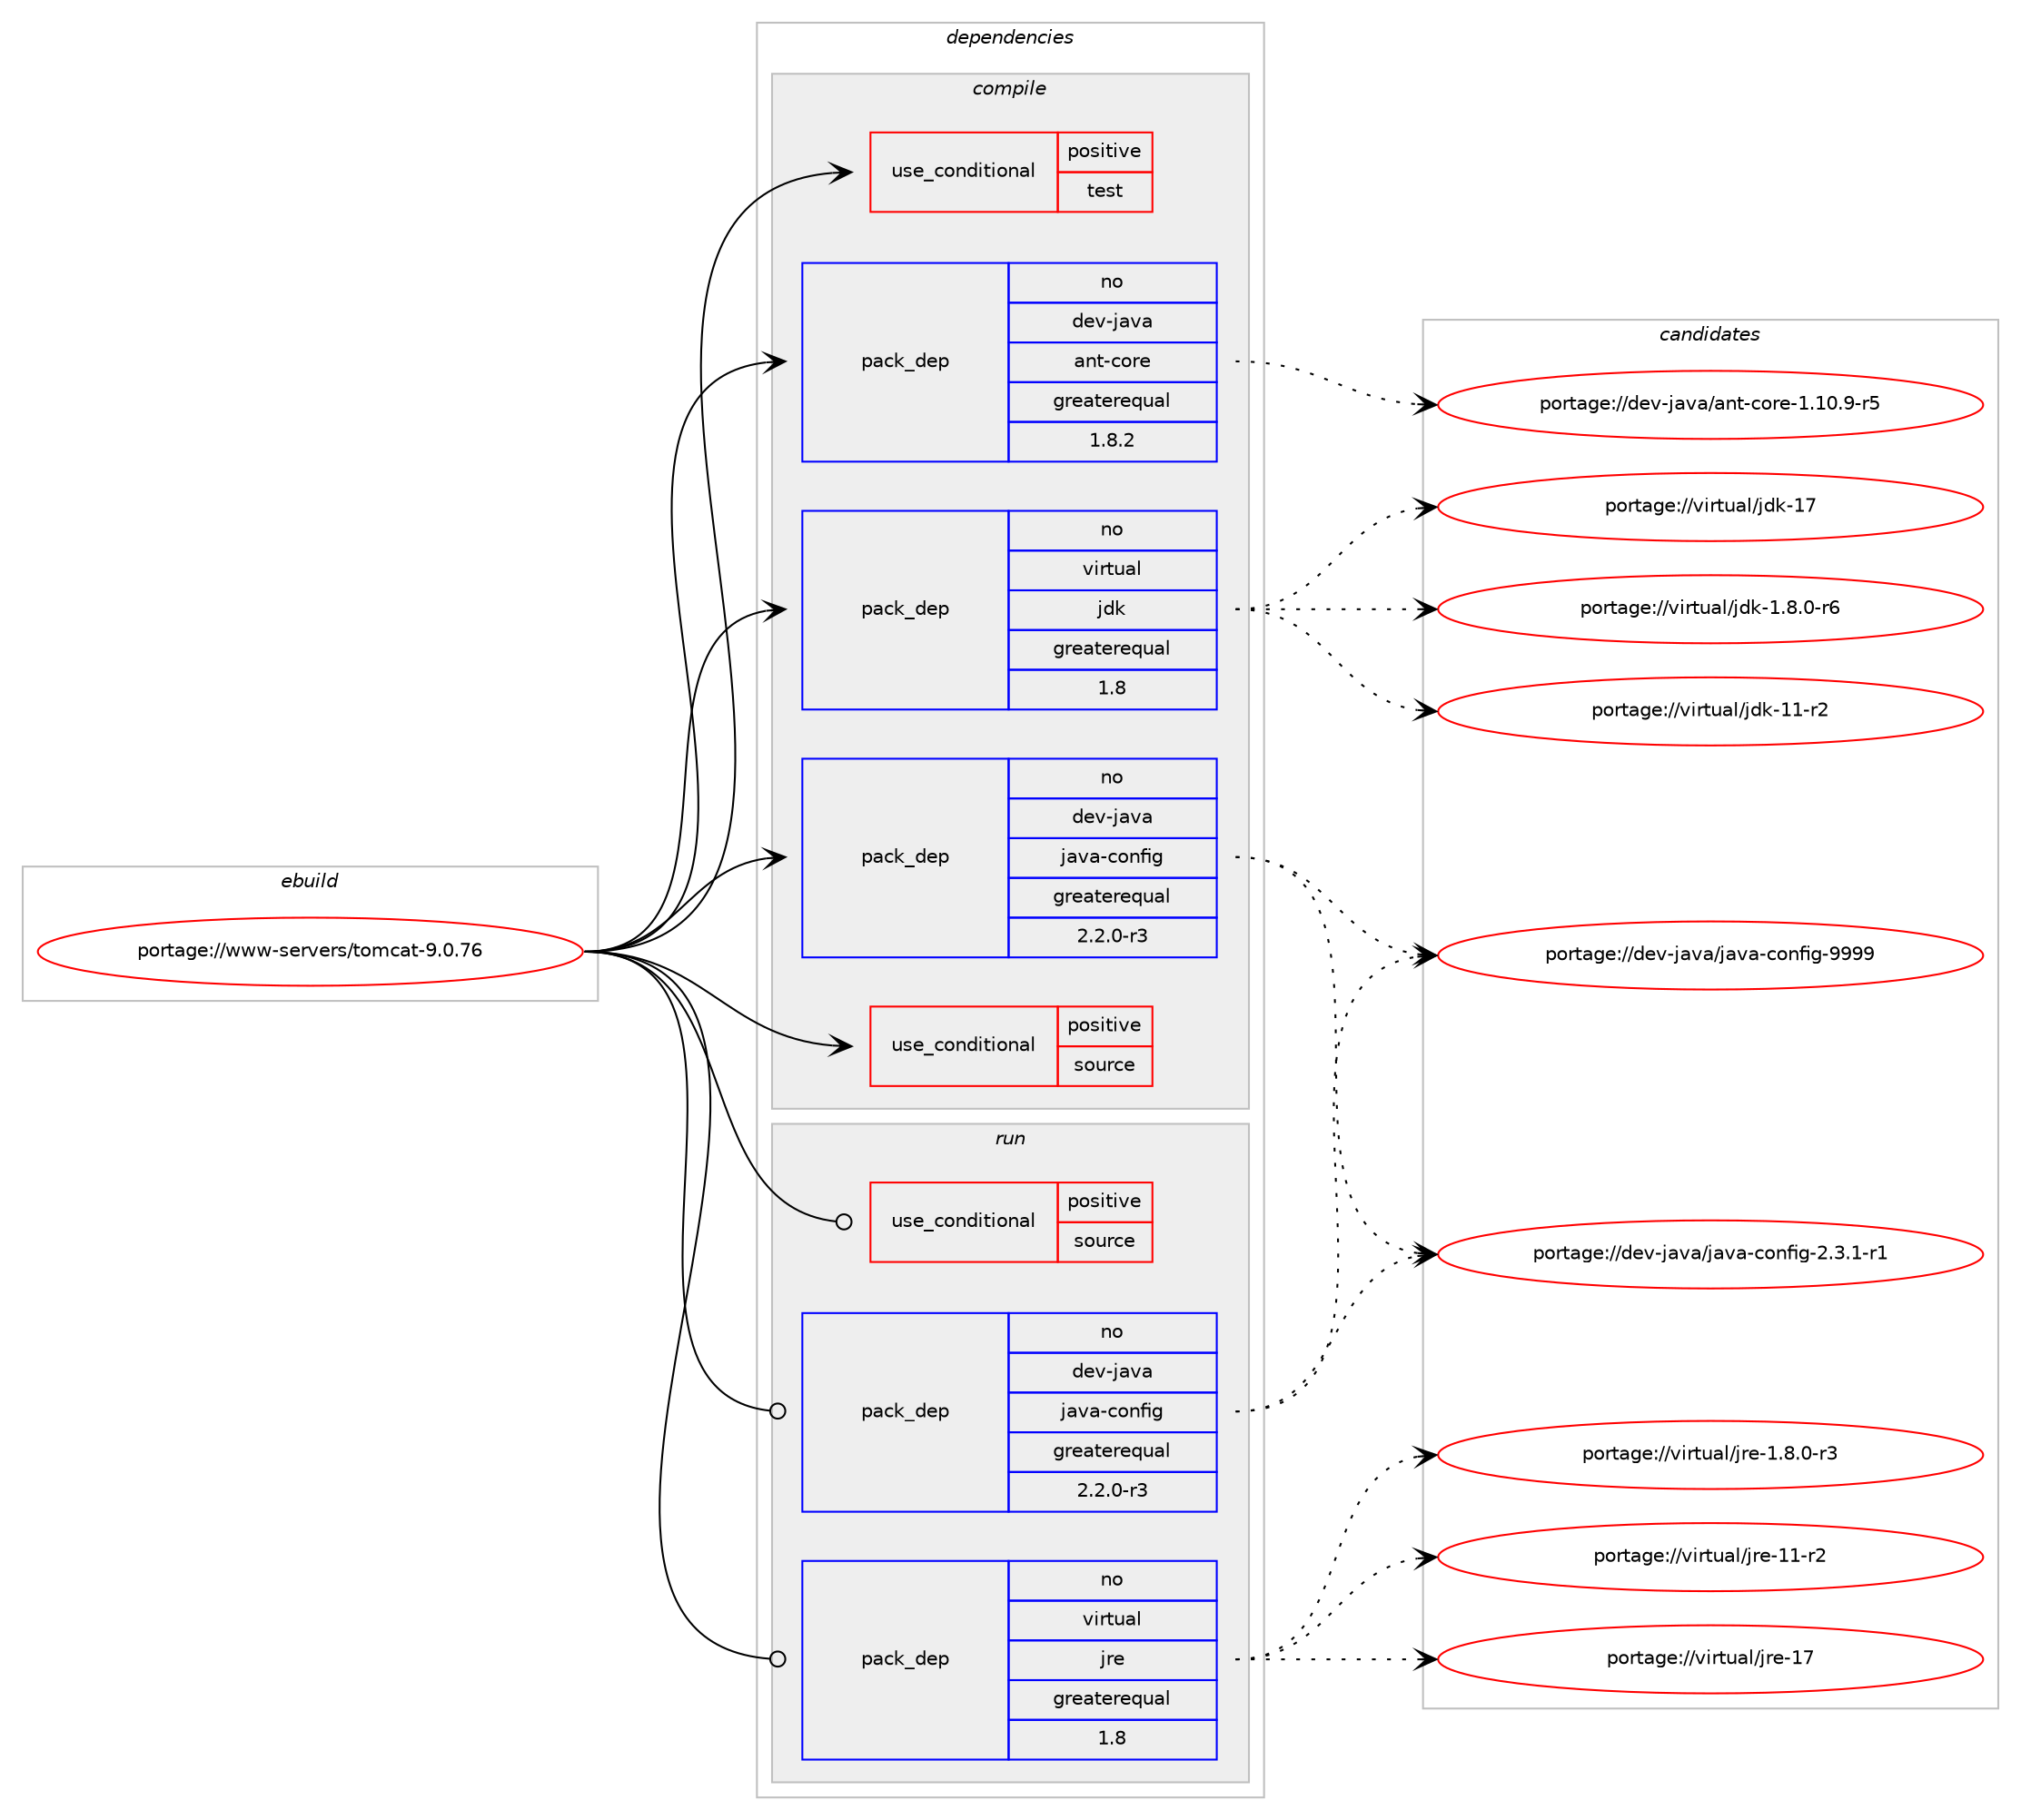 digraph prolog {

# *************
# Graph options
# *************

newrank=true;
concentrate=true;
compound=true;
graph [rankdir=LR,fontname=Helvetica,fontsize=10,ranksep=1.5];#, ranksep=2.5, nodesep=0.2];
edge  [arrowhead=vee];
node  [fontname=Helvetica,fontsize=10];

# **********
# The ebuild
# **********

subgraph cluster_leftcol {
color=gray;
rank=same;
label=<<i>ebuild</i>>;
id [label="portage://www-servers/tomcat-9.0.76", color=red, width=4, href="../www-servers/tomcat-9.0.76.svg"];
}

# ****************
# The dependencies
# ****************

subgraph cluster_midcol {
color=gray;
label=<<i>dependencies</i>>;
subgraph cluster_compile {
fillcolor="#eeeeee";
style=filled;
label=<<i>compile</i>>;
subgraph cond1530 {
dependency3379 [label=<<TABLE BORDER="0" CELLBORDER="1" CELLSPACING="0" CELLPADDING="4"><TR><TD ROWSPAN="3" CELLPADDING="10">use_conditional</TD></TR><TR><TD>positive</TD></TR><TR><TD>source</TD></TR></TABLE>>, shape=none, color=red];
# *** BEGIN UNKNOWN DEPENDENCY TYPE (TODO) ***
# dependency3379 -> package_dependency(portage://www-servers/tomcat-9.0.76,install,no,app-arch,zip,none,[,,],[],[])
# *** END UNKNOWN DEPENDENCY TYPE (TODO) ***

}
id:e -> dependency3379:w [weight=20,style="solid",arrowhead="vee"];
subgraph cond1531 {
dependency3380 [label=<<TABLE BORDER="0" CELLBORDER="1" CELLSPACING="0" CELLPADDING="4"><TR><TD ROWSPAN="3" CELLPADDING="10">use_conditional</TD></TR><TR><TD>positive</TD></TR><TR><TD>test</TD></TR></TABLE>>, shape=none, color=red];
# *** BEGIN UNKNOWN DEPENDENCY TYPE (TODO) ***
# dependency3380 -> package_dependency(portage://www-servers/tomcat-9.0.76,install,no,dev-java,ant-junit,none,[,,],[],[])
# *** END UNKNOWN DEPENDENCY TYPE (TODO) ***

# *** BEGIN UNKNOWN DEPENDENCY TYPE (TODO) ***
# dependency3380 -> package_dependency(portage://www-servers/tomcat-9.0.76,install,no,dev-java,easymock,none,[,,],[slot(3.2)],[])
# *** END UNKNOWN DEPENDENCY TYPE (TODO) ***

}
id:e -> dependency3380:w [weight=20,style="solid",arrowhead="vee"];
# *** BEGIN UNKNOWN DEPENDENCY TYPE (TODO) ***
# id -> package_dependency(portage://www-servers/tomcat-9.0.76,install,no,app-admin,pwgen,none,[,,],[],[])
# *** END UNKNOWN DEPENDENCY TYPE (TODO) ***

subgraph pack1710 {
dependency3381 [label=<<TABLE BORDER="0" CELLBORDER="1" CELLSPACING="0" CELLPADDING="4" WIDTH="220"><TR><TD ROWSPAN="6" CELLPADDING="30">pack_dep</TD></TR><TR><TD WIDTH="110">no</TD></TR><TR><TD>dev-java</TD></TR><TR><TD>ant-core</TD></TR><TR><TD>greaterequal</TD></TR><TR><TD>1.8.2</TD></TR></TABLE>>, shape=none, color=blue];
}
id:e -> dependency3381:w [weight=20,style="solid",arrowhead="vee"];
# *** BEGIN UNKNOWN DEPENDENCY TYPE (TODO) ***
# id -> package_dependency(portage://www-servers/tomcat-9.0.76,install,no,dev-java,ant-core,none,[,,],[],[])
# *** END UNKNOWN DEPENDENCY TYPE (TODO) ***

# *** BEGIN UNKNOWN DEPENDENCY TYPE (TODO) ***
# id -> package_dependency(portage://www-servers/tomcat-9.0.76,install,no,dev-java,eclipse-ecj,none,[,,],[slot(4.15)],[])
# *** END UNKNOWN DEPENDENCY TYPE (TODO) ***

subgraph pack1711 {
dependency3382 [label=<<TABLE BORDER="0" CELLBORDER="1" CELLSPACING="0" CELLPADDING="4" WIDTH="220"><TR><TD ROWSPAN="6" CELLPADDING="30">pack_dep</TD></TR><TR><TD WIDTH="110">no</TD></TR><TR><TD>dev-java</TD></TR><TR><TD>java-config</TD></TR><TR><TD>greaterequal</TD></TR><TR><TD>2.2.0-r3</TD></TR></TABLE>>, shape=none, color=blue];
}
id:e -> dependency3382:w [weight=20,style="solid",arrowhead="vee"];
# *** BEGIN UNKNOWN DEPENDENCY TYPE (TODO) ***
# id -> package_dependency(portage://www-servers/tomcat-9.0.76,install,no,dev-java,javatoolkit,none,[,,],[],[])
# *** END UNKNOWN DEPENDENCY TYPE (TODO) ***

# *** BEGIN UNKNOWN DEPENDENCY TYPE (TODO) ***
# id -> package_dependency(portage://www-servers/tomcat-9.0.76,install,no,dev-java,jax-rpc-api,none,[,,],[slot(0)],[])
# *** END UNKNOWN DEPENDENCY TYPE (TODO) ***

# *** BEGIN UNKNOWN DEPENDENCY TYPE (TODO) ***
# id -> package_dependency(portage://www-servers/tomcat-9.0.76,install,no,dev-java,wsdl4j,none,[,,],[slot(0)],[])
# *** END UNKNOWN DEPENDENCY TYPE (TODO) ***

subgraph pack1712 {
dependency3383 [label=<<TABLE BORDER="0" CELLBORDER="1" CELLSPACING="0" CELLPADDING="4" WIDTH="220"><TR><TD ROWSPAN="6" CELLPADDING="30">pack_dep</TD></TR><TR><TD WIDTH="110">no</TD></TR><TR><TD>virtual</TD></TR><TR><TD>jdk</TD></TR><TR><TD>greaterequal</TD></TR><TR><TD>1.8</TD></TR></TABLE>>, shape=none, color=blue];
}
id:e -> dependency3383:w [weight=20,style="solid",arrowhead="vee"];
}
subgraph cluster_compileandrun {
fillcolor="#eeeeee";
style=filled;
label=<<i>compile and run</i>>;
}
subgraph cluster_run {
fillcolor="#eeeeee";
style=filled;
label=<<i>run</i>>;
subgraph cond1532 {
dependency3384 [label=<<TABLE BORDER="0" CELLBORDER="1" CELLSPACING="0" CELLPADDING="4"><TR><TD ROWSPAN="3" CELLPADDING="10">use_conditional</TD></TR><TR><TD>positive</TD></TR><TR><TD>source</TD></TR></TABLE>>, shape=none, color=red];
# *** BEGIN UNKNOWN DEPENDENCY TYPE (TODO) ***
# dependency3384 -> package_dependency(portage://www-servers/tomcat-9.0.76,run,no,app-arch,zip,none,[,,],[],[])
# *** END UNKNOWN DEPENDENCY TYPE (TODO) ***

}
id:e -> dependency3384:w [weight=20,style="solid",arrowhead="odot"];
# *** BEGIN UNKNOWN DEPENDENCY TYPE (TODO) ***
# id -> package_dependency(portage://www-servers/tomcat-9.0.76,run,no,acct-group,tomcat,none,[,,],[],[])
# *** END UNKNOWN DEPENDENCY TYPE (TODO) ***

# *** BEGIN UNKNOWN DEPENDENCY TYPE (TODO) ***
# id -> package_dependency(portage://www-servers/tomcat-9.0.76,run,no,acct-user,tomcat,none,[,,],[],[])
# *** END UNKNOWN DEPENDENCY TYPE (TODO) ***

# *** BEGIN UNKNOWN DEPENDENCY TYPE (TODO) ***
# id -> package_dependency(portage://www-servers/tomcat-9.0.76,run,no,dev-java,eclipse-ecj,none,[,,],[slot(4.15)],[])
# *** END UNKNOWN DEPENDENCY TYPE (TODO) ***

subgraph pack1713 {
dependency3385 [label=<<TABLE BORDER="0" CELLBORDER="1" CELLSPACING="0" CELLPADDING="4" WIDTH="220"><TR><TD ROWSPAN="6" CELLPADDING="30">pack_dep</TD></TR><TR><TD WIDTH="110">no</TD></TR><TR><TD>dev-java</TD></TR><TR><TD>java-config</TD></TR><TR><TD>greaterequal</TD></TR><TR><TD>2.2.0-r3</TD></TR></TABLE>>, shape=none, color=blue];
}
id:e -> dependency3385:w [weight=20,style="solid",arrowhead="odot"];
# *** BEGIN UNKNOWN DEPENDENCY TYPE (TODO) ***
# id -> package_dependency(portage://www-servers/tomcat-9.0.76,run,no,dev-java,jax-rpc-api,none,[,,],[slot(0)],[])
# *** END UNKNOWN DEPENDENCY TYPE (TODO) ***

# *** BEGIN UNKNOWN DEPENDENCY TYPE (TODO) ***
# id -> package_dependency(portage://www-servers/tomcat-9.0.76,run,no,dev-java,wsdl4j,none,[,,],[slot(0)],[])
# *** END UNKNOWN DEPENDENCY TYPE (TODO) ***

subgraph pack1714 {
dependency3386 [label=<<TABLE BORDER="0" CELLBORDER="1" CELLSPACING="0" CELLPADDING="4" WIDTH="220"><TR><TD ROWSPAN="6" CELLPADDING="30">pack_dep</TD></TR><TR><TD WIDTH="110">no</TD></TR><TR><TD>virtual</TD></TR><TR><TD>jre</TD></TR><TR><TD>greaterequal</TD></TR><TR><TD>1.8</TD></TR></TABLE>>, shape=none, color=blue];
}
id:e -> dependency3386:w [weight=20,style="solid",arrowhead="odot"];
}
}

# **************
# The candidates
# **************

subgraph cluster_choices {
rank=same;
color=gray;
label=<<i>candidates</i>>;

subgraph choice1710 {
color=black;
nodesep=1;
choice10010111845106971189747971101164599111114101454946494846574511453 [label="portage://dev-java/ant-core-1.10.9-r5", color=red, width=4,href="../dev-java/ant-core-1.10.9-r5.svg"];
dependency3381:e -> choice10010111845106971189747971101164599111114101454946494846574511453:w [style=dotted,weight="100"];
}
subgraph choice1711 {
color=black;
nodesep=1;
choice10010111845106971189747106971189745991111101021051034550465146494511449 [label="portage://dev-java/java-config-2.3.1-r1", color=red, width=4,href="../dev-java/java-config-2.3.1-r1.svg"];
choice10010111845106971189747106971189745991111101021051034557575757 [label="portage://dev-java/java-config-9999", color=red, width=4,href="../dev-java/java-config-9999.svg"];
dependency3382:e -> choice10010111845106971189747106971189745991111101021051034550465146494511449:w [style=dotted,weight="100"];
dependency3382:e -> choice10010111845106971189747106971189745991111101021051034557575757:w [style=dotted,weight="100"];
}
subgraph choice1712 {
color=black;
nodesep=1;
choice11810511411611797108471061001074549465646484511454 [label="portage://virtual/jdk-1.8.0-r6", color=red, width=4,href="../virtual/jdk-1.8.0-r6.svg"];
choice11810511411611797108471061001074549494511450 [label="portage://virtual/jdk-11-r2", color=red, width=4,href="../virtual/jdk-11-r2.svg"];
choice1181051141161179710847106100107454955 [label="portage://virtual/jdk-17", color=red, width=4,href="../virtual/jdk-17.svg"];
dependency3383:e -> choice11810511411611797108471061001074549465646484511454:w [style=dotted,weight="100"];
dependency3383:e -> choice11810511411611797108471061001074549494511450:w [style=dotted,weight="100"];
dependency3383:e -> choice1181051141161179710847106100107454955:w [style=dotted,weight="100"];
}
subgraph choice1713 {
color=black;
nodesep=1;
choice10010111845106971189747106971189745991111101021051034550465146494511449 [label="portage://dev-java/java-config-2.3.1-r1", color=red, width=4,href="../dev-java/java-config-2.3.1-r1.svg"];
choice10010111845106971189747106971189745991111101021051034557575757 [label="portage://dev-java/java-config-9999", color=red, width=4,href="../dev-java/java-config-9999.svg"];
dependency3385:e -> choice10010111845106971189747106971189745991111101021051034550465146494511449:w [style=dotted,weight="100"];
dependency3385:e -> choice10010111845106971189747106971189745991111101021051034557575757:w [style=dotted,weight="100"];
}
subgraph choice1714 {
color=black;
nodesep=1;
choice11810511411611797108471061141014549465646484511451 [label="portage://virtual/jre-1.8.0-r3", color=red, width=4,href="../virtual/jre-1.8.0-r3.svg"];
choice11810511411611797108471061141014549494511450 [label="portage://virtual/jre-11-r2", color=red, width=4,href="../virtual/jre-11-r2.svg"];
choice1181051141161179710847106114101454955 [label="portage://virtual/jre-17", color=red, width=4,href="../virtual/jre-17.svg"];
dependency3386:e -> choice11810511411611797108471061141014549465646484511451:w [style=dotted,weight="100"];
dependency3386:e -> choice11810511411611797108471061141014549494511450:w [style=dotted,weight="100"];
dependency3386:e -> choice1181051141161179710847106114101454955:w [style=dotted,weight="100"];
}
}

}
